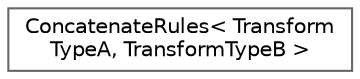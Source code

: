digraph "Graphical Class Hierarchy"
{
 // INTERACTIVE_SVG=YES
 // LATEX_PDF_SIZE
  bgcolor="transparent";
  edge [fontname=Helvetica,fontsize=10,labelfontname=Helvetica,labelfontsize=10];
  node [fontname=Helvetica,fontsize=10,shape=box,height=0.2,width=0.4];
  rankdir="LR";
  Node0 [id="Node000000",label="ConcatenateRules\< Transform\lTypeA, TransformTypeB \>",height=0.2,width=0.4,color="grey40", fillcolor="white", style="filled",URL="$dc/d81/structConcatenateRules.html",tooltip="Provides default rules defining the result of concatenating two types."];
}
